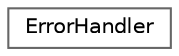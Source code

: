 digraph "Graphical Class Hierarchy"
{
 // LATEX_PDF_SIZE
  bgcolor="transparent";
  edge [fontname=Helvetica,fontsize=10,labelfontname=Helvetica,labelfontsize=10];
  node [fontname=Helvetica,fontsize=10,shape=box,height=0.2,width=0.4];
  rankdir="LR";
  Node0 [id="Node000000",label="ErrorHandler",height=0.2,width=0.4,color="grey40", fillcolor="white", style="filled",URL="$class_error_handler.html",tooltip="Handles error logging and reporting with configurable output streams."];
}
